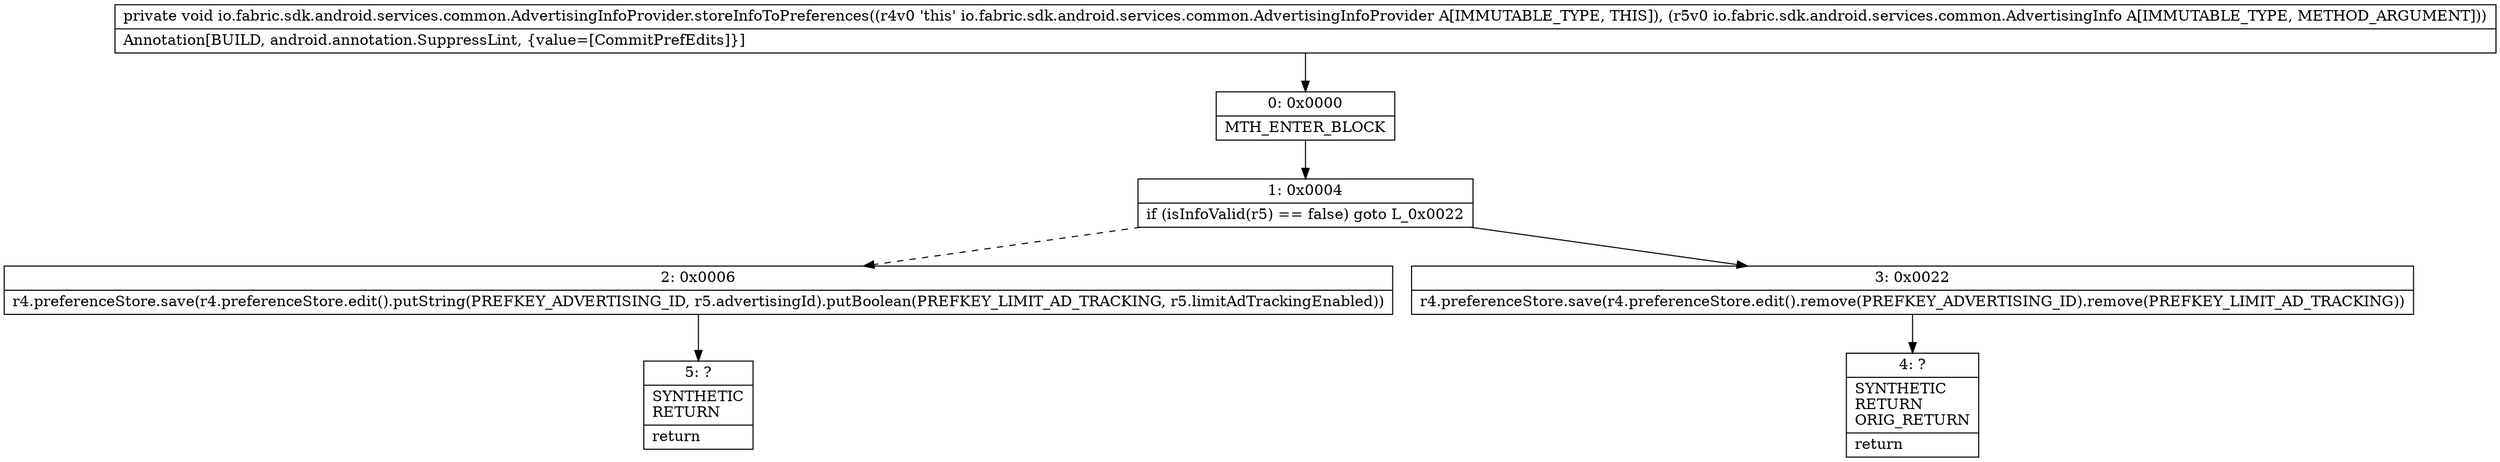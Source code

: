 digraph "CFG forio.fabric.sdk.android.services.common.AdvertisingInfoProvider.storeInfoToPreferences(Lio\/fabric\/sdk\/android\/services\/common\/AdvertisingInfo;)V" {
Node_0 [shape=record,label="{0\:\ 0x0000|MTH_ENTER_BLOCK\l}"];
Node_1 [shape=record,label="{1\:\ 0x0004|if (isInfoValid(r5) == false) goto L_0x0022\l}"];
Node_2 [shape=record,label="{2\:\ 0x0006|r4.preferenceStore.save(r4.preferenceStore.edit().putString(PREFKEY_ADVERTISING_ID, r5.advertisingId).putBoolean(PREFKEY_LIMIT_AD_TRACKING, r5.limitAdTrackingEnabled))\l}"];
Node_3 [shape=record,label="{3\:\ 0x0022|r4.preferenceStore.save(r4.preferenceStore.edit().remove(PREFKEY_ADVERTISING_ID).remove(PREFKEY_LIMIT_AD_TRACKING))\l}"];
Node_4 [shape=record,label="{4\:\ ?|SYNTHETIC\lRETURN\lORIG_RETURN\l|return\l}"];
Node_5 [shape=record,label="{5\:\ ?|SYNTHETIC\lRETURN\l|return\l}"];
MethodNode[shape=record,label="{private void io.fabric.sdk.android.services.common.AdvertisingInfoProvider.storeInfoToPreferences((r4v0 'this' io.fabric.sdk.android.services.common.AdvertisingInfoProvider A[IMMUTABLE_TYPE, THIS]), (r5v0 io.fabric.sdk.android.services.common.AdvertisingInfo A[IMMUTABLE_TYPE, METHOD_ARGUMENT]))  | Annotation[BUILD, android.annotation.SuppressLint, \{value=[CommitPrefEdits]\}]\l}"];
MethodNode -> Node_0;
Node_0 -> Node_1;
Node_1 -> Node_2[style=dashed];
Node_1 -> Node_3;
Node_2 -> Node_5;
Node_3 -> Node_4;
}

